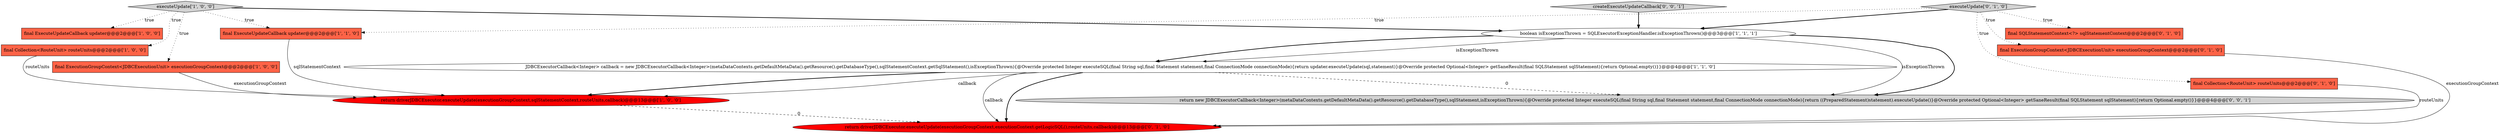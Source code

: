 digraph {
4 [style = filled, label = "final ExecuteUpdateCallback updater@@@2@@@['1', '0', '0']", fillcolor = tomato, shape = box image = "AAA0AAABBB1BBB"];
3 [style = filled, label = "final Collection<RouteUnit> routeUnits@@@2@@@['1', '0', '0']", fillcolor = tomato, shape = box image = "AAA0AAABBB1BBB"];
12 [style = filled, label = "return driverJDBCExecutor.executeUpdate(executionGroupContext,executionContext.getLogicSQL(),routeUnits,callback)@@@13@@@['0', '1', '0']", fillcolor = red, shape = ellipse image = "AAA1AAABBB2BBB"];
13 [style = filled, label = "return new JDBCExecutorCallback<Integer>(metaDataContexts.getDefaultMetaData().getResource().getDatabaseType(),sqlStatement,isExceptionThrown){@Override protected Integer executeSQL(final String sql,final Statement statement,final ConnectionMode connectionMode){return ((PreparedStatement)statement).executeUpdate()}@Override protected Optional<Integer> getSaneResult(final SQLStatement sqlStatement){return Optional.empty()}}@@@4@@@['0', '0', '1']", fillcolor = lightgray, shape = ellipse image = "AAA0AAABBB3BBB"];
9 [style = filled, label = "final Collection<RouteUnit> routeUnits@@@2@@@['0', '1', '0']", fillcolor = tomato, shape = box image = "AAA0AAABBB2BBB"];
7 [style = filled, label = "return driverJDBCExecutor.executeUpdate(executionGroupContext,sqlStatementContext,routeUnits,callback)@@@13@@@['1', '0', '0']", fillcolor = red, shape = ellipse image = "AAA1AAABBB1BBB"];
1 [style = filled, label = "boolean isExceptionThrown = SQLExecutorExceptionHandler.isExceptionThrown()@@@3@@@['1', '1', '1']", fillcolor = white, shape = ellipse image = "AAA0AAABBB1BBB"];
10 [style = filled, label = "final ExecutionGroupContext<JDBCExecutionUnit> executionGroupContext@@@2@@@['0', '1', '0']", fillcolor = tomato, shape = box image = "AAA0AAABBB2BBB"];
11 [style = filled, label = "executeUpdate['0', '1', '0']", fillcolor = lightgray, shape = diamond image = "AAA0AAABBB2BBB"];
0 [style = filled, label = "final ExecutionGroupContext<JDBCExecutionUnit> executionGroupContext@@@2@@@['1', '0', '0']", fillcolor = tomato, shape = box image = "AAA0AAABBB1BBB"];
6 [style = filled, label = "executeUpdate['1', '0', '0']", fillcolor = lightgray, shape = diamond image = "AAA0AAABBB1BBB"];
5 [style = filled, label = "final ExecuteUpdateCallback updater@@@2@@@['1', '1', '0']", fillcolor = tomato, shape = box image = "AAA0AAABBB1BBB"];
14 [style = filled, label = "createExecuteUpdateCallback['0', '0', '1']", fillcolor = lightgray, shape = diamond image = "AAA0AAABBB3BBB"];
2 [style = filled, label = "JDBCExecutorCallback<Integer> callback = new JDBCExecutorCallback<Integer>(metaDataContexts.getDefaultMetaData().getResource().getDatabaseType(),sqlStatementContext.getSqlStatement(),isExceptionThrown){@Override protected Integer executeSQL(final String sql,final Statement statement,final ConnectionMode connectionMode){return updater.executeUpdate(sql,statement)}@Override protected Optional<Integer> getSaneResult(final SQLStatement sqlStatement){return Optional.empty()}}@@@4@@@['1', '1', '0']", fillcolor = white, shape = ellipse image = "AAA0AAABBB1BBB"];
8 [style = filled, label = "final SQLStatementContext<?> sqlStatementContext@@@2@@@['0', '1', '0']", fillcolor = tomato, shape = box image = "AAA0AAABBB2BBB"];
10->12 [style = solid, label="executionGroupContext"];
2->7 [style = solid, label="callback"];
2->12 [style = solid, label="callback"];
11->1 [style = bold, label=""];
11->10 [style = dotted, label="true"];
0->7 [style = solid, label="executionGroupContext"];
11->9 [style = dotted, label="true"];
1->2 [style = solid, label="isExceptionThrown"];
11->5 [style = dotted, label="true"];
1->13 [style = bold, label=""];
14->1 [style = bold, label=""];
2->12 [style = bold, label=""];
9->12 [style = solid, label="routeUnits"];
6->1 [style = bold, label=""];
6->4 [style = dotted, label="true"];
2->13 [style = dashed, label="0"];
1->13 [style = solid, label="isExceptionThrown"];
3->7 [style = solid, label="routeUnits"];
7->12 [style = dashed, label="0"];
5->7 [style = solid, label="sqlStatementContext"];
11->8 [style = dotted, label="true"];
1->2 [style = bold, label=""];
6->0 [style = dotted, label="true"];
2->7 [style = bold, label=""];
6->3 [style = dotted, label="true"];
6->5 [style = dotted, label="true"];
}
